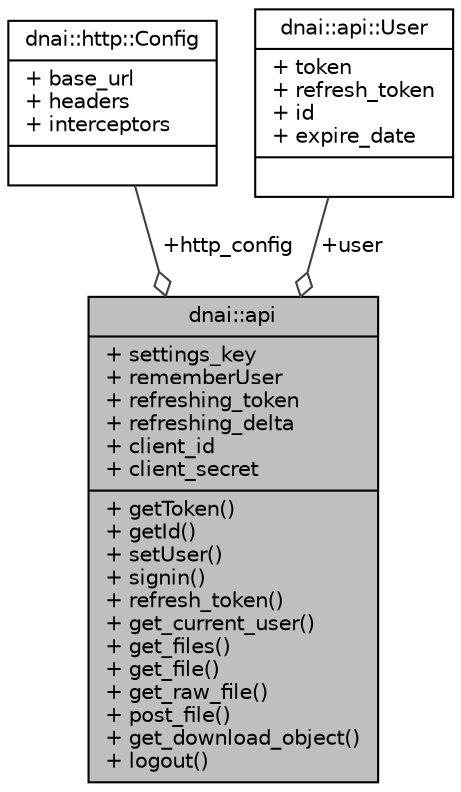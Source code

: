 digraph "dnai::api"
{
  edge [fontname="Helvetica",fontsize="10",labelfontname="Helvetica",labelfontsize="10"];
  node [fontname="Helvetica",fontsize="10",shape=record];
  Node1 [label="{dnai::api\n|+ settings_key\l+ rememberUser\l+ refreshing_token\l+ refreshing_delta\l+ client_id\l+ client_secret\l|+ getToken()\l+ getId()\l+ setUser()\l+ signin()\l+ refresh_token()\l+ get_current_user()\l+ get_files()\l+ get_file()\l+ get_raw_file()\l+ post_file()\l+ get_download_object()\l+ logout()\l}",height=0.2,width=0.4,color="black", fillcolor="grey75", style="filled", fontcolor="black"];
  Node2 -> Node1 [color="grey25",fontsize="10",style="solid",label=" +http_config" ,arrowhead="odiamond",fontname="Helvetica"];
  Node2 [label="{dnai::http::Config\n|+ base_url\l+ headers\l+ interceptors\l|}",height=0.2,width=0.4,color="black", fillcolor="white", style="filled",URL="$structdnai_1_1http_1_1_config.html"];
  Node3 -> Node1 [color="grey25",fontsize="10",style="solid",label=" +user" ,arrowhead="odiamond",fontname="Helvetica"];
  Node3 [label="{dnai::api::User\n|+ token\l+ refresh_token\l+ id\l+ expire_date\l|}",height=0.2,width=0.4,color="black", fillcolor="white", style="filled",URL="$structdnai_1_1api_1_1_user.html"];
}
